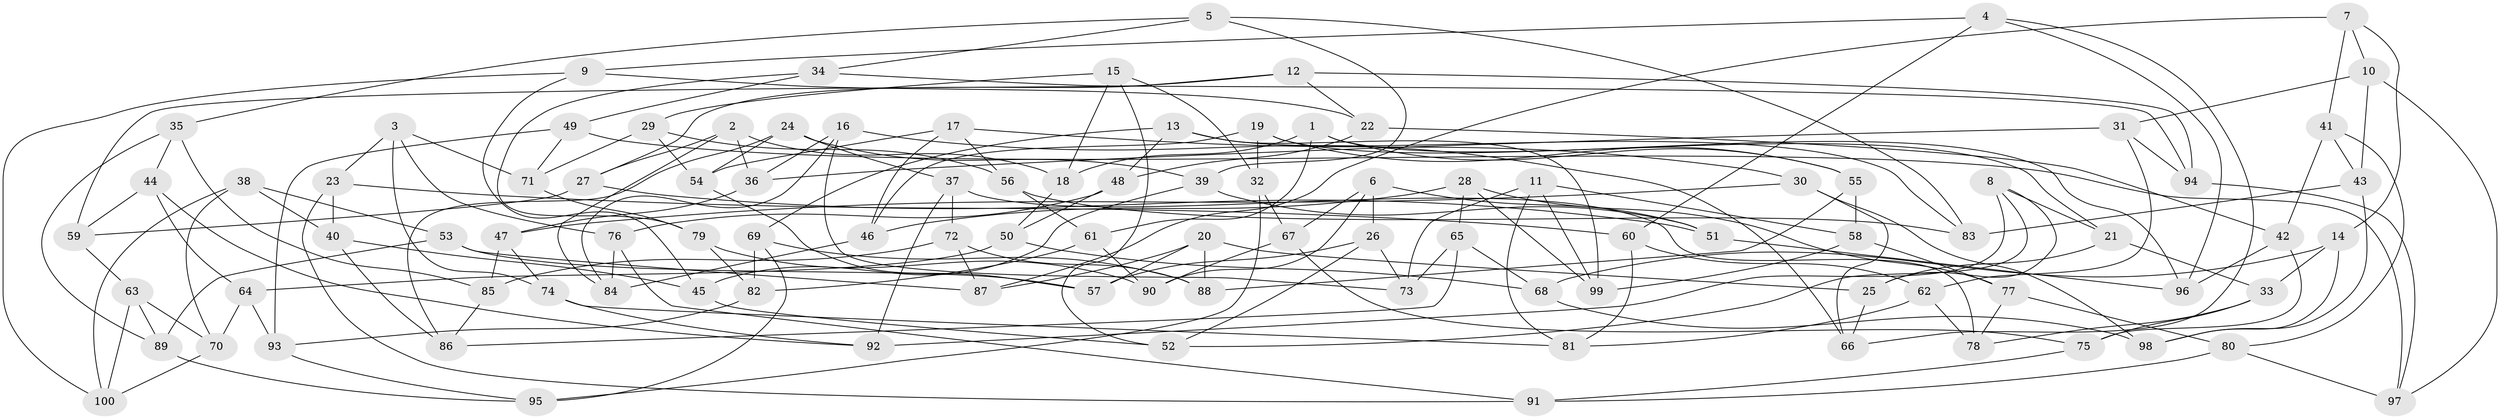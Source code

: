 // Generated by graph-tools (version 1.1) at 2025/50/03/09/25 03:50:56]
// undirected, 100 vertices, 200 edges
graph export_dot {
graph [start="1"]
  node [color=gray90,style=filled];
  1;
  2;
  3;
  4;
  5;
  6;
  7;
  8;
  9;
  10;
  11;
  12;
  13;
  14;
  15;
  16;
  17;
  18;
  19;
  20;
  21;
  22;
  23;
  24;
  25;
  26;
  27;
  28;
  29;
  30;
  31;
  32;
  33;
  34;
  35;
  36;
  37;
  38;
  39;
  40;
  41;
  42;
  43;
  44;
  45;
  46;
  47;
  48;
  49;
  50;
  51;
  52;
  53;
  54;
  55;
  56;
  57;
  58;
  59;
  60;
  61;
  62;
  63;
  64;
  65;
  66;
  67;
  68;
  69;
  70;
  71;
  72;
  73;
  74;
  75;
  76;
  77;
  78;
  79;
  80;
  81;
  82;
  83;
  84;
  85;
  86;
  87;
  88;
  89;
  90;
  91;
  92;
  93;
  94;
  95;
  96;
  97;
  98;
  99;
  100;
  1 -- 55;
  1 -- 18;
  1 -- 61;
  1 -- 96;
  2 -- 18;
  2 -- 36;
  2 -- 27;
  2 -- 84;
  3 -- 76;
  3 -- 23;
  3 -- 71;
  3 -- 74;
  4 -- 9;
  4 -- 60;
  4 -- 96;
  4 -- 66;
  5 -- 34;
  5 -- 39;
  5 -- 83;
  5 -- 35;
  6 -- 90;
  6 -- 26;
  6 -- 67;
  6 -- 51;
  7 -- 41;
  7 -- 14;
  7 -- 10;
  7 -- 87;
  8 -- 92;
  8 -- 52;
  8 -- 21;
  8 -- 25;
  9 -- 45;
  9 -- 22;
  9 -- 100;
  10 -- 43;
  10 -- 97;
  10 -- 31;
  11 -- 99;
  11 -- 81;
  11 -- 73;
  11 -- 58;
  12 -- 27;
  12 -- 22;
  12 -- 94;
  12 -- 59;
  13 -- 99;
  13 -- 48;
  13 -- 83;
  13 -- 69;
  14 -- 68;
  14 -- 98;
  14 -- 33;
  15 -- 52;
  15 -- 29;
  15 -- 32;
  15 -- 18;
  16 -- 36;
  16 -- 73;
  16 -- 66;
  16 -- 84;
  17 -- 46;
  17 -- 56;
  17 -- 54;
  17 -- 30;
  18 -- 50;
  19 -- 32;
  19 -- 46;
  19 -- 21;
  19 -- 55;
  20 -- 87;
  20 -- 25;
  20 -- 88;
  20 -- 57;
  21 -- 33;
  21 -- 25;
  22 -- 48;
  22 -- 42;
  23 -- 40;
  23 -- 60;
  23 -- 91;
  24 -- 39;
  24 -- 54;
  24 -- 86;
  24 -- 37;
  25 -- 66;
  26 -- 52;
  26 -- 73;
  26 -- 57;
  27 -- 51;
  27 -- 59;
  28 -- 65;
  28 -- 77;
  28 -- 99;
  28 -- 46;
  29 -- 54;
  29 -- 71;
  29 -- 56;
  30 -- 98;
  30 -- 47;
  30 -- 66;
  31 -- 62;
  31 -- 36;
  31 -- 94;
  32 -- 67;
  32 -- 95;
  33 -- 75;
  33 -- 78;
  34 -- 79;
  34 -- 94;
  34 -- 49;
  35 -- 44;
  35 -- 85;
  35 -- 89;
  36 -- 47;
  37 -- 78;
  37 -- 72;
  37 -- 92;
  38 -- 100;
  38 -- 70;
  38 -- 53;
  38 -- 40;
  39 -- 51;
  39 -- 45;
  40 -- 86;
  40 -- 45;
  41 -- 42;
  41 -- 80;
  41 -- 43;
  42 -- 75;
  42 -- 96;
  43 -- 83;
  43 -- 98;
  44 -- 64;
  44 -- 59;
  44 -- 92;
  45 -- 52;
  46 -- 84;
  47 -- 74;
  47 -- 85;
  48 -- 76;
  48 -- 50;
  49 -- 97;
  49 -- 71;
  49 -- 93;
  50 -- 64;
  50 -- 68;
  51 -- 96;
  53 -- 57;
  53 -- 89;
  53 -- 87;
  54 -- 57;
  55 -- 58;
  55 -- 88;
  56 -- 61;
  56 -- 83;
  58 -- 99;
  58 -- 77;
  59 -- 63;
  60 -- 62;
  60 -- 81;
  61 -- 82;
  61 -- 90;
  62 -- 78;
  62 -- 81;
  63 -- 89;
  63 -- 100;
  63 -- 70;
  64 -- 70;
  64 -- 93;
  65 -- 86;
  65 -- 68;
  65 -- 73;
  67 -- 90;
  67 -- 75;
  68 -- 98;
  69 -- 82;
  69 -- 88;
  69 -- 95;
  70 -- 100;
  71 -- 79;
  72 -- 87;
  72 -- 88;
  72 -- 85;
  74 -- 92;
  74 -- 81;
  75 -- 91;
  76 -- 84;
  76 -- 91;
  77 -- 78;
  77 -- 80;
  79 -- 90;
  79 -- 82;
  80 -- 91;
  80 -- 97;
  82 -- 93;
  85 -- 86;
  89 -- 95;
  93 -- 95;
  94 -- 97;
}
